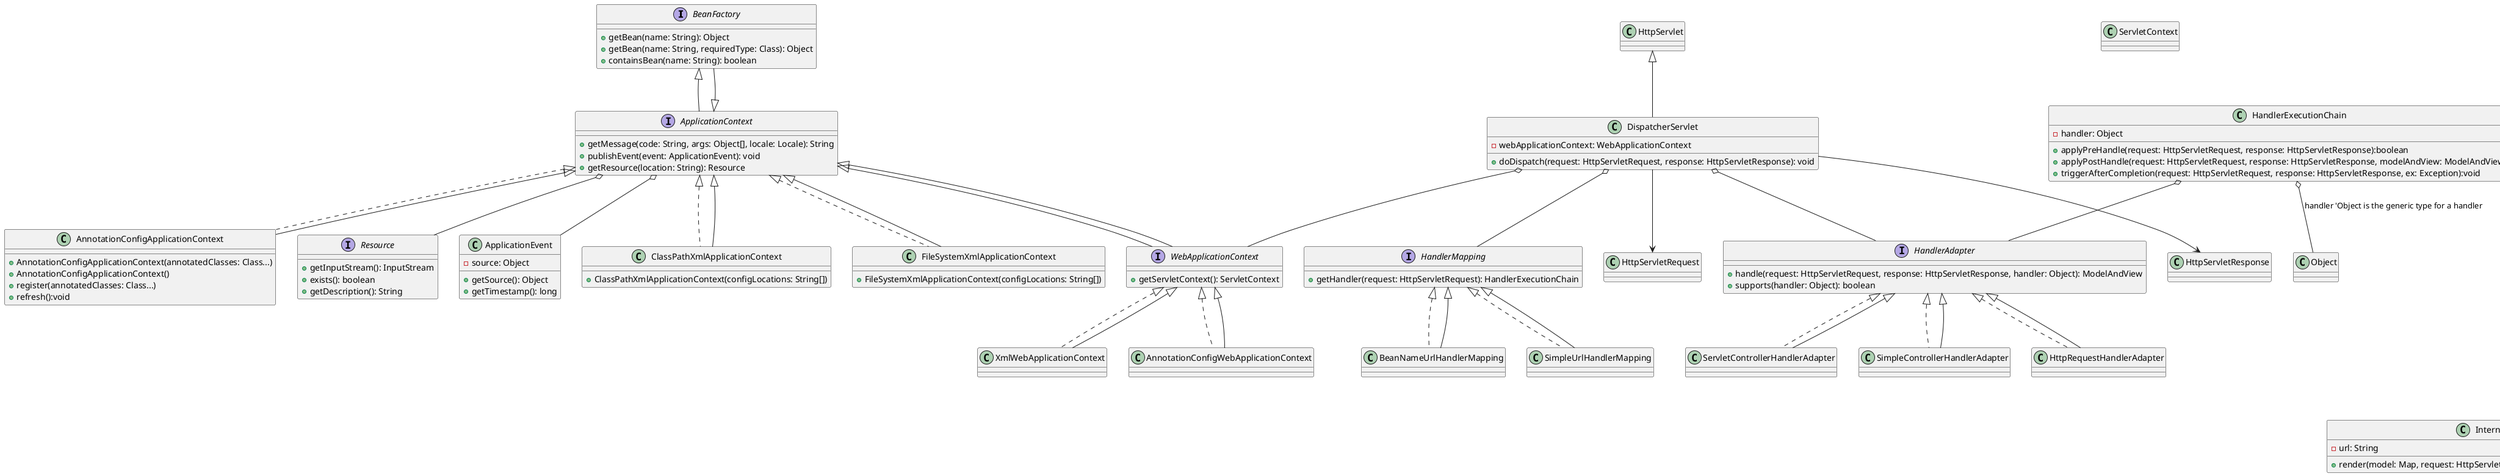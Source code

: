 @startuml

' Define interfaces from Spring Core
interface BeanFactory {
    +getBean(name: String): Object
    +getBean(name: String, requiredType: Class): Object
    +containsBean(name: String): boolean
    ' ... other methods ...
}

interface ApplicationContext extends BeanFactory {
    +getMessage(code: String, args: Object[], locale: Locale): String
    +publishEvent(event: ApplicationEvent): void
    +getResource(location: String): Resource
    ' ... other methods ...
}

' Define a Resource interface (part of Spring Core) - simplified
interface Resource {
    +getInputStream(): InputStream
    +exists(): boolean
    +getDescription(): String
    ' ...
}

' Define ApplicationEvent (part of Spring Core) - simplified
class ApplicationEvent {
    -source: Object
    +getSource(): Object
    +getTimestamp(): long
    ' ...
}

' Define concrete ApplicationContext implementations (simplified)
class ClassPathXmlApplicationContext implements ApplicationContext {
    +ClassPathXmlApplicationContext(configLocations: String[])
    ' ...
}

class FileSystemXmlApplicationContext implements ApplicationContext{
   +FileSystemXmlApplicationContext(configLocations: String[])
}
class AnnotationConfigApplicationContext implements ApplicationContext {
    +AnnotationConfigApplicationContext(annotatedClasses: Class...)
     +AnnotationConfigApplicationContext()
    +register(annotatedClasses: Class...)
    +refresh():void
    '...
}

' Define ServletContext (from the Servlet API, not Spring)
class ServletContext {
    ' ...
}

' Spring MVC related interfaces and classes
interface WebApplicationContext extends ApplicationContext {
    +getServletContext(): ServletContext
    ' ...
}

class XmlWebApplicationContext implements WebApplicationContext {
   '...
}
class AnnotationConfigWebApplicationContext implements WebApplicationContext{
  '...
}

class DispatcherServlet extends HttpServlet {
    -webApplicationContext: WebApplicationContext
    +doDispatch(request: HttpServletRequest, response: HttpServletResponse): void
    ' ... other methods ...
}

interface HandlerMapping {
    +getHandler(request: HttpServletRequest): HandlerExecutionChain
    ' ...
}

class SimpleUrlHandlerMapping implements HandlerMapping{
  '...
}

class BeanNameUrlHandlerMapping implements HandlerMapping {
  '...
}
class HandlerExecutionChain{
  -handler: Object
  +applyPreHandle(request: HttpServletRequest, response: HttpServletResponse):boolean
  +applyPostHandle(request: HttpServletRequest, response: HttpServletResponse, modelAndView: ModelAndView):void
  +triggerAfterCompletion(request: HttpServletRequest, response: HttpServletResponse, ex: Exception):void
}

interface HandlerAdapter {
    +handle(request: HttpServletRequest, response: HttpServletResponse, handler: Object): ModelAndView
    +supports(handler: Object): boolean
    ' ...
}

class SimpleControllerHandlerAdapter implements HandlerAdapter{
  '...
}
class HttpRequestHandlerAdapter implements HandlerAdapter{
  '...
}
class ServletControllerHandlerAdapter implements HandlerAdapter{
  '...
}

interface Controller {
    +handleRequest(request: HttpServletRequest, response: HttpServletResponse): ModelAndView
}

class MyController implements Controller {
    +handleRequest(request: HttpServletRequest, response: HttpServletResponse): ModelAndView
    ' ...
}

class ModelAndView {
    -viewName: String
    -model: Map
    +setViewName(viewName: String): void
    +addObject(attributeName: String, attributeValue: Object): void
    ' ... other methods ...
}

interface View {
    +render(model: Map, request: HttpServletRequest, response: HttpServletResponse): void
    ' ...
}

class InternalResourceView implements View {
    +render(model: Map, request: HttpServletRequest, response: HttpServletResponse): void
     -url: String
    '...
}

class JstlView implements View {
  +render(model: Map, request: HttpServletRequest, response: HttpServletResponse): void
  '...
}
' Relationship declarations

' Core Container relationships
ApplicationContext <|-- ClassPathXmlApplicationContext
ApplicationContext <|-- FileSystemXmlApplicationContext
ApplicationContext <|-- AnnotationConfigApplicationContext
ApplicationContext <|-- WebApplicationContext
WebApplicationContext <|-- XmlWebApplicationContext
WebApplicationContext <|-- AnnotationConfigWebApplicationContext

ApplicationContext <|-- BeanFactory
ApplicationContext o-- Resource
ApplicationContext o-- ApplicationEvent

' MVC relationships
DispatcherServlet o-- WebApplicationContext
DispatcherServlet o-- HandlerMapping
DispatcherServlet o-- HandlerAdapter
HandlerMapping <|-- SimpleUrlHandlerMapping
HandlerMapping <|-- BeanNameUrlHandlerMapping
HandlerAdapter <|-- SimpleControllerHandlerAdapter
HandlerAdapter <|-- HttpRequestHandlerAdapter
HandlerAdapter <|-- ServletControllerHandlerAdapter

HandlerExecutionChain o-- HandlerAdapter
HandlerExecutionChain o-- Object : handler 'Object is the generic type for a handler
Controller <|.. MyController
MyController --> ModelAndView
ModelAndView --> View
View <|-- InternalResourceView
View <|-- JstlView

' Dependency relationships (simplified)
DispatcherServlet --> HttpServletRequest
DispatcherServlet --> HttpServletResponse

@enduml
